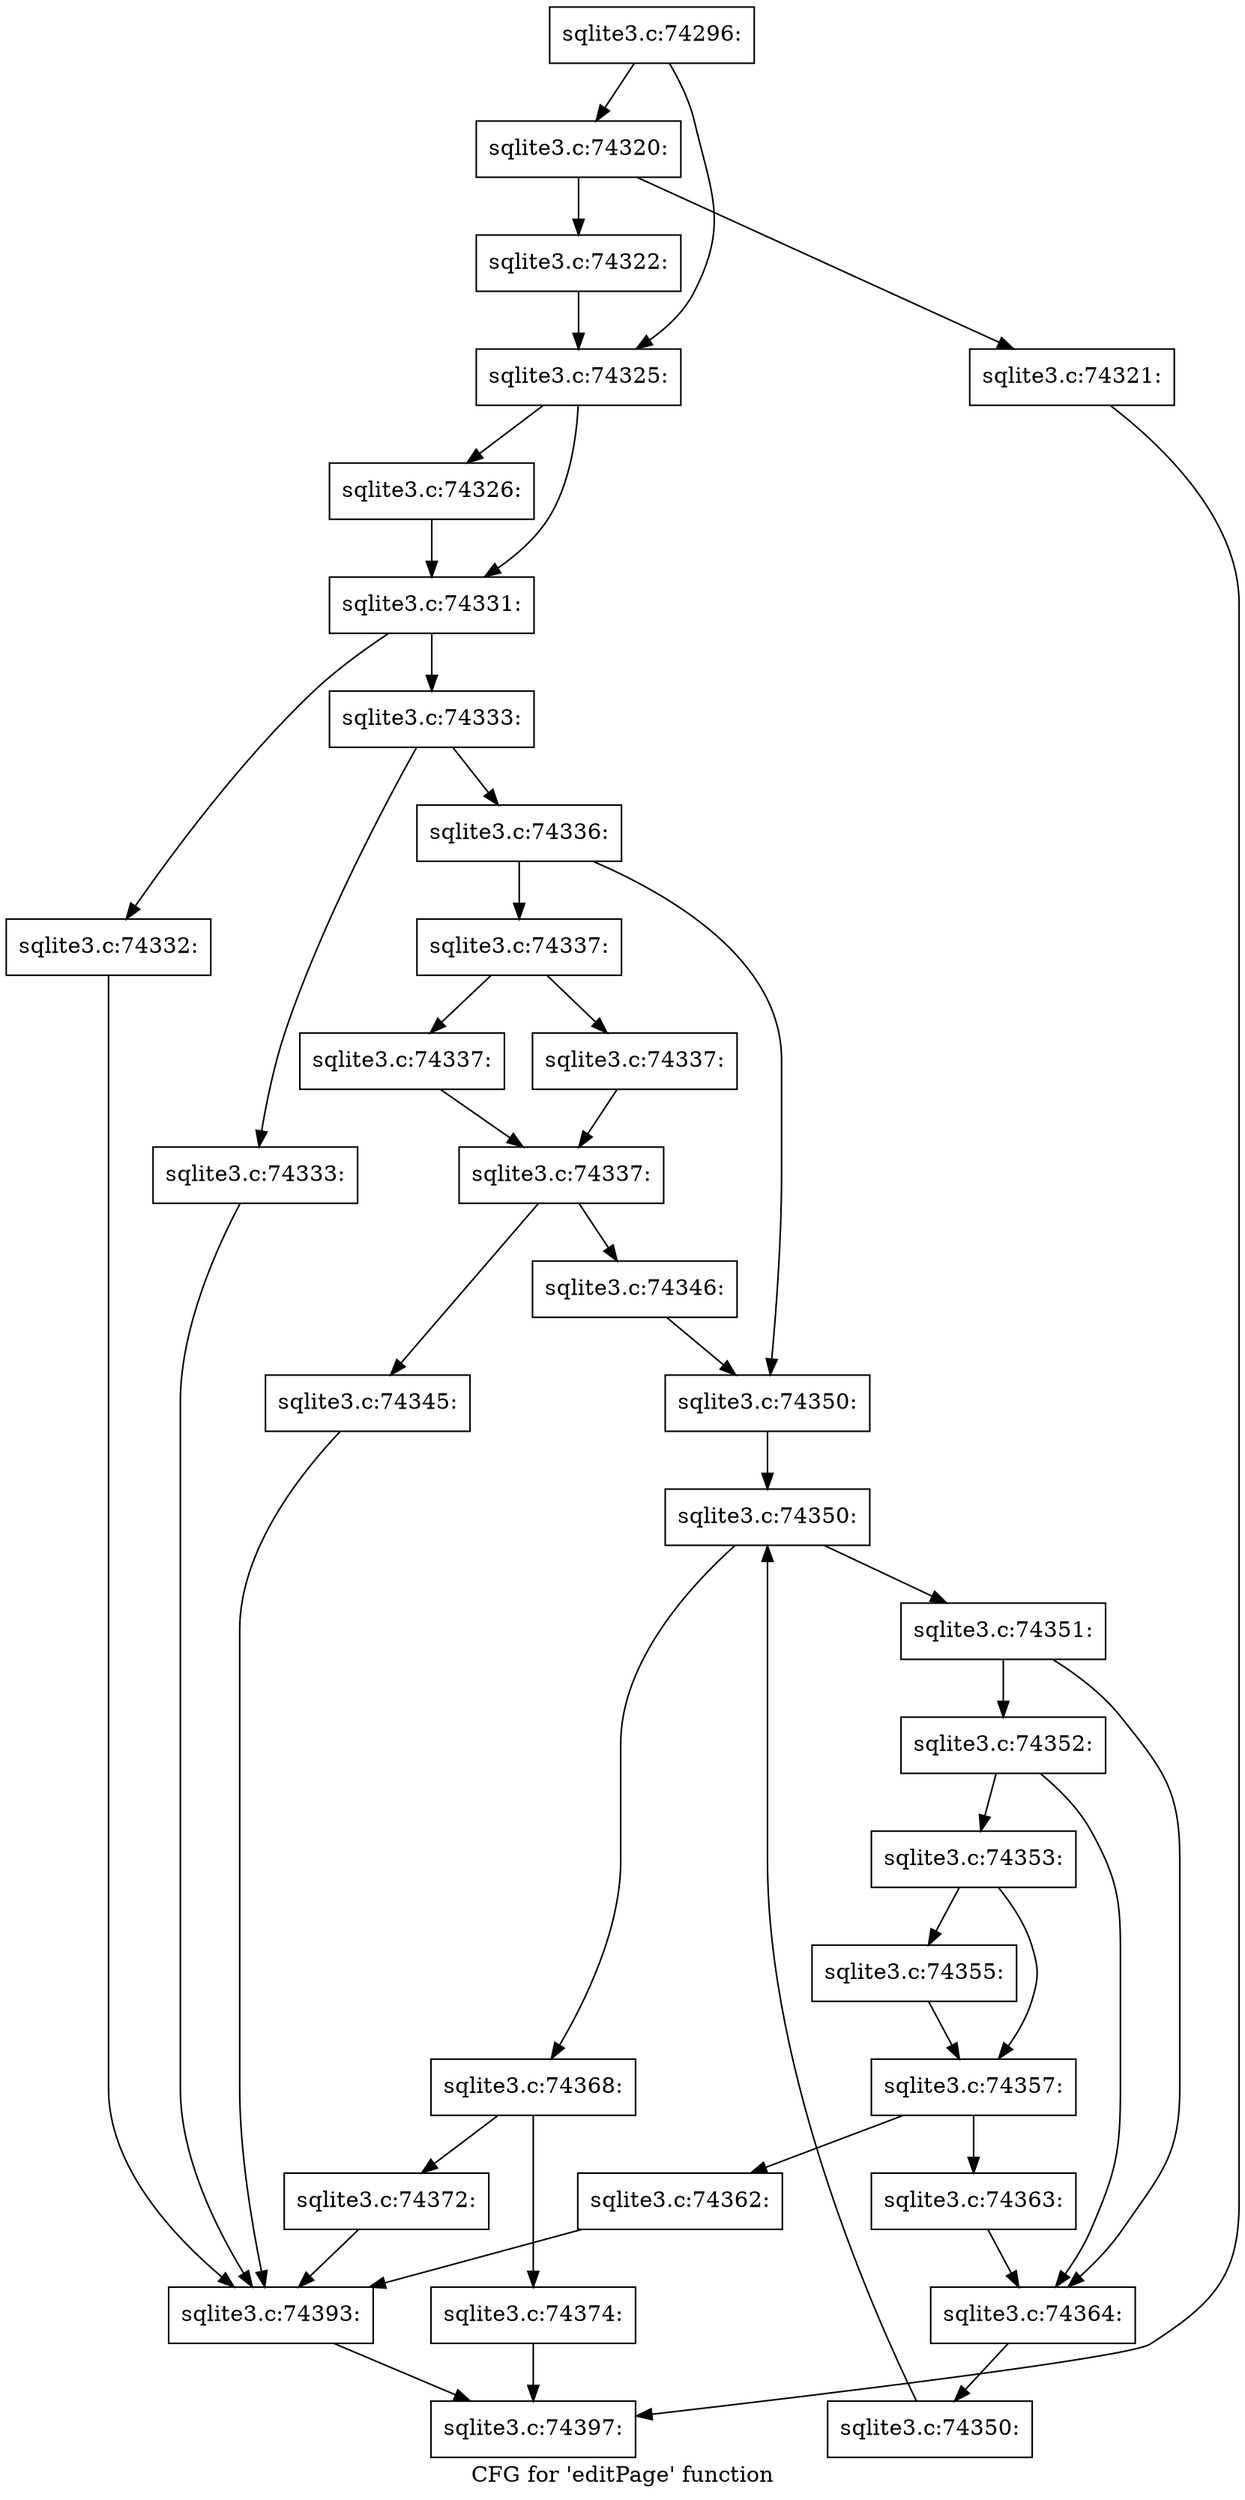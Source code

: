 digraph "CFG for 'editPage' function" {
	label="CFG for 'editPage' function";

	Node0x55c0f824b940 [shape=record,label="{sqlite3.c:74296:}"];
	Node0x55c0f824b940 -> Node0x55c0f8250120;
	Node0x55c0f824b940 -> Node0x55c0f8250170;
	Node0x55c0f8250120 [shape=record,label="{sqlite3.c:74320:}"];
	Node0x55c0f8250120 -> Node0x55c0f5a3a950;
	Node0x55c0f8250120 -> Node0x55c0f8251030;
	Node0x55c0f5a3a950 [shape=record,label="{sqlite3.c:74321:}"];
	Node0x55c0f5a3a950 -> Node0x55c0f824adb0;
	Node0x55c0f8251030 [shape=record,label="{sqlite3.c:74322:}"];
	Node0x55c0f8251030 -> Node0x55c0f8250170;
	Node0x55c0f8250170 [shape=record,label="{sqlite3.c:74325:}"];
	Node0x55c0f8250170 -> Node0x55c0f8252340;
	Node0x55c0f8250170 -> Node0x55c0f8252390;
	Node0x55c0f8252340 [shape=record,label="{sqlite3.c:74326:}"];
	Node0x55c0f8252340 -> Node0x55c0f8252390;
	Node0x55c0f8252390 [shape=record,label="{sqlite3.c:74331:}"];
	Node0x55c0f8252390 -> Node0x55c0f82541c0;
	Node0x55c0f8252390 -> Node0x55c0f8254210;
	Node0x55c0f82541c0 [shape=record,label="{sqlite3.c:74332:}"];
	Node0x55c0f82541c0 -> Node0x55c0f8254dc0;
	Node0x55c0f8254210 [shape=record,label="{sqlite3.c:74333:}"];
	Node0x55c0f8254210 -> Node0x55c0f8254ee0;
	Node0x55c0f8254210 -> Node0x55c0f8254f30;
	Node0x55c0f8254ee0 [shape=record,label="{sqlite3.c:74333:}"];
	Node0x55c0f8254ee0 -> Node0x55c0f8254dc0;
	Node0x55c0f8254f30 [shape=record,label="{sqlite3.c:74336:}"];
	Node0x55c0f8254f30 -> Node0x55c0f8255500;
	Node0x55c0f8254f30 -> Node0x55c0f8255550;
	Node0x55c0f8255500 [shape=record,label="{sqlite3.c:74337:}"];
	Node0x55c0f8255500 -> Node0x55c0f8255be0;
	Node0x55c0f8255500 -> Node0x55c0f8255c30;
	Node0x55c0f8255be0 [shape=record,label="{sqlite3.c:74337:}"];
	Node0x55c0f8255be0 -> Node0x55c0f8255c80;
	Node0x55c0f8255c30 [shape=record,label="{sqlite3.c:74337:}"];
	Node0x55c0f8255c30 -> Node0x55c0f8255c80;
	Node0x55c0f8255c80 [shape=record,label="{sqlite3.c:74337:}"];
	Node0x55c0f8255c80 -> Node0x55c0f8256ef0;
	Node0x55c0f8255c80 -> Node0x55c0f8256f40;
	Node0x55c0f8256ef0 [shape=record,label="{sqlite3.c:74345:}"];
	Node0x55c0f8256ef0 -> Node0x55c0f8254dc0;
	Node0x55c0f8256f40 [shape=record,label="{sqlite3.c:74346:}"];
	Node0x55c0f8256f40 -> Node0x55c0f8255550;
	Node0x55c0f8255550 [shape=record,label="{sqlite3.c:74350:}"];
	Node0x55c0f8255550 -> Node0x55c0f8257780;
	Node0x55c0f8257780 [shape=record,label="{sqlite3.c:74350:}"];
	Node0x55c0f8257780 -> Node0x55c0f8258150;
	Node0x55c0f8257780 -> Node0x55c0f5a3a900;
	Node0x55c0f8258150 [shape=record,label="{sqlite3.c:74351:}"];
	Node0x55c0f8258150 -> Node0x55c0f8259210;
	Node0x55c0f8258150 -> Node0x55c0f82591c0;
	Node0x55c0f8259210 [shape=record,label="{sqlite3.c:74352:}"];
	Node0x55c0f8259210 -> Node0x55c0f8259170;
	Node0x55c0f8259210 -> Node0x55c0f82591c0;
	Node0x55c0f8259170 [shape=record,label="{sqlite3.c:74353:}"];
	Node0x55c0f8259170 -> Node0x55c0f8259e50;
	Node0x55c0f8259170 -> Node0x55c0f8259ea0;
	Node0x55c0f8259e50 [shape=record,label="{sqlite3.c:74355:}"];
	Node0x55c0f8259e50 -> Node0x55c0f8259ea0;
	Node0x55c0f8259ea0 [shape=record,label="{sqlite3.c:74357:}"];
	Node0x55c0f8259ea0 -> Node0x55c0f825b000;
	Node0x55c0f8259ea0 -> Node0x55c0f825b050;
	Node0x55c0f825b000 [shape=record,label="{sqlite3.c:74362:}"];
	Node0x55c0f825b000 -> Node0x55c0f8254dc0;
	Node0x55c0f825b050 [shape=record,label="{sqlite3.c:74363:}"];
	Node0x55c0f825b050 -> Node0x55c0f82591c0;
	Node0x55c0f82591c0 [shape=record,label="{sqlite3.c:74364:}"];
	Node0x55c0f82591c0 -> Node0x55c0f82580c0;
	Node0x55c0f82580c0 [shape=record,label="{sqlite3.c:74350:}"];
	Node0x55c0f82580c0 -> Node0x55c0f8257780;
	Node0x55c0f5a3a900 [shape=record,label="{sqlite3.c:74368:}"];
	Node0x55c0f5a3a900 -> Node0x55c0f825b5e0;
	Node0x55c0f5a3a900 -> Node0x55c0f825c590;
	Node0x55c0f825b5e0 [shape=record,label="{sqlite3.c:74372:}"];
	Node0x55c0f825b5e0 -> Node0x55c0f8254dc0;
	Node0x55c0f825c590 [shape=record,label="{sqlite3.c:74374:}"];
	Node0x55c0f825c590 -> Node0x55c0f824adb0;
	Node0x55c0f8254dc0 [shape=record,label="{sqlite3.c:74393:}"];
	Node0x55c0f8254dc0 -> Node0x55c0f824adb0;
	Node0x55c0f824adb0 [shape=record,label="{sqlite3.c:74397:}"];
}
